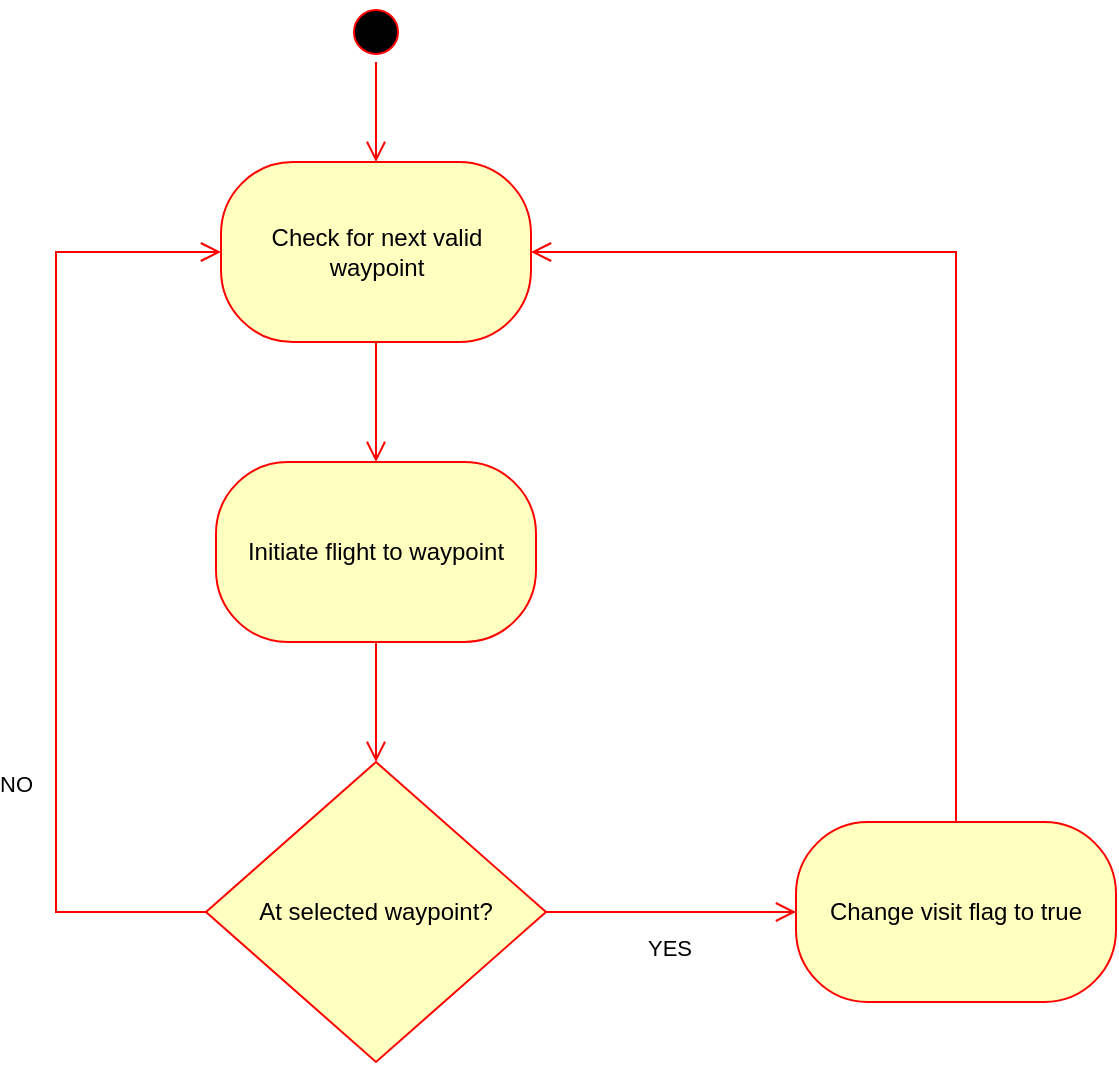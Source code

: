 <mxfile version="16.5.1" type="device"><diagram id="i3F4ti9gev00xGMFeUzN" name="Page-1"><mxGraphModel dx="1422" dy="780" grid="1" gridSize="10" guides="1" tooltips="1" connect="1" arrows="1" fold="1" page="1" pageScale="1" pageWidth="850" pageHeight="1100" math="0" shadow="0"><root><mxCell id="0"/><mxCell id="1" parent="0"/><mxCell id="HaXaQ5E0BjMqJWI1M5KT-2" value="" style="ellipse;html=1;shape=startState;fillColor=#000000;strokeColor=#ff0000;" vertex="1" parent="1"><mxGeometry x="225" y="60" width="30" height="30" as="geometry"/></mxCell><mxCell id="HaXaQ5E0BjMqJWI1M5KT-3" value="" style="edgeStyle=orthogonalEdgeStyle;html=1;verticalAlign=bottom;endArrow=open;endSize=8;strokeColor=#ff0000;rounded=0;entryX=0.5;entryY=0;entryDx=0;entryDy=0;" edge="1" source="HaXaQ5E0BjMqJWI1M5KT-2" parent="1" target="HaXaQ5E0BjMqJWI1M5KT-4"><mxGeometry relative="1" as="geometry"><mxPoint x="257.5" y="150" as="targetPoint"/></mxGeometry></mxCell><mxCell id="HaXaQ5E0BjMqJWI1M5KT-4" value="Check for next valid waypoint" style="rounded=1;whiteSpace=wrap;html=1;arcSize=40;fontColor=#000000;fillColor=#ffffc0;strokeColor=#ff0000;" vertex="1" parent="1"><mxGeometry x="162.5" y="140" width="155" height="90" as="geometry"/></mxCell><mxCell id="HaXaQ5E0BjMqJWI1M5KT-5" value="" style="edgeStyle=orthogonalEdgeStyle;html=1;verticalAlign=bottom;endArrow=open;endSize=8;strokeColor=#ff0000;rounded=0;entryX=0.5;entryY=0;entryDx=0;entryDy=0;" edge="1" source="HaXaQ5E0BjMqJWI1M5KT-4" parent="1" target="HaXaQ5E0BjMqJWI1M5KT-7"><mxGeometry relative="1" as="geometry"><mxPoint x="240.5" y="310" as="targetPoint"/></mxGeometry></mxCell><mxCell id="HaXaQ5E0BjMqJWI1M5KT-7" value="Initiate flight to waypoint" style="rounded=1;whiteSpace=wrap;html=1;arcSize=40;fontColor=#000000;fillColor=#ffffc0;strokeColor=#ff0000;" vertex="1" parent="1"><mxGeometry x="160" y="290" width="160" height="90" as="geometry"/></mxCell><mxCell id="HaXaQ5E0BjMqJWI1M5KT-8" value="" style="edgeStyle=orthogonalEdgeStyle;html=1;verticalAlign=bottom;endArrow=open;endSize=8;strokeColor=#ff0000;rounded=0;entryX=0.5;entryY=0;entryDx=0;entryDy=0;" edge="1" source="HaXaQ5E0BjMqJWI1M5KT-7" parent="1" target="HaXaQ5E0BjMqJWI1M5KT-28"><mxGeometry relative="1" as="geometry"><mxPoint x="240" y="460" as="targetPoint"/></mxGeometry></mxCell><mxCell id="HaXaQ5E0BjMqJWI1M5KT-28" value="At selected waypoint?" style="rhombus;whiteSpace=wrap;html=1;fillColor=#ffffc0;strokeColor=#ff0000;" vertex="1" parent="1"><mxGeometry x="155" y="440" width="170" height="150" as="geometry"/></mxCell><mxCell id="HaXaQ5E0BjMqJWI1M5KT-29" value="NO" style="edgeStyle=orthogonalEdgeStyle;html=1;align=left;verticalAlign=bottom;endArrow=open;endSize=8;strokeColor=#ff0000;rounded=0;exitX=0;exitY=0.5;exitDx=0;exitDy=0;entryX=0;entryY=0.5;entryDx=0;entryDy=0;" edge="1" source="HaXaQ5E0BjMqJWI1M5KT-28" parent="1" target="HaXaQ5E0BjMqJWI1M5KT-4"><mxGeometry x="-0.467" y="30" relative="1" as="geometry"><mxPoint x="100" y="230" as="targetPoint"/><Array as="points"><mxPoint x="80" y="515"/><mxPoint x="80" y="185"/></Array><mxPoint as="offset"/></mxGeometry></mxCell><mxCell id="HaXaQ5E0BjMqJWI1M5KT-30" value="YES" style="edgeStyle=orthogonalEdgeStyle;html=1;align=left;verticalAlign=top;endArrow=open;endSize=8;strokeColor=#ff0000;rounded=0;entryX=0;entryY=0.5;entryDx=0;entryDy=0;" edge="1" source="HaXaQ5E0BjMqJWI1M5KT-28" parent="1" target="HaXaQ5E0BjMqJWI1M5KT-31"><mxGeometry x="-0.217" y="-5" relative="1" as="geometry"><mxPoint x="440" y="515" as="targetPoint"/><mxPoint as="offset"/></mxGeometry></mxCell><mxCell id="HaXaQ5E0BjMqJWI1M5KT-31" value="Change visit flag to true" style="rounded=1;whiteSpace=wrap;html=1;arcSize=40;fontColor=#000000;fillColor=#ffffc0;strokeColor=#ff0000;" vertex="1" parent="1"><mxGeometry x="450" y="470" width="160" height="90" as="geometry"/></mxCell><mxCell id="HaXaQ5E0BjMqJWI1M5KT-32" value="" style="edgeStyle=orthogonalEdgeStyle;html=1;verticalAlign=bottom;endArrow=open;endSize=8;strokeColor=#ff0000;rounded=0;entryX=1;entryY=0.5;entryDx=0;entryDy=0;" edge="1" source="HaXaQ5E0BjMqJWI1M5KT-31" parent="1" target="HaXaQ5E0BjMqJWI1M5KT-4"><mxGeometry relative="1" as="geometry"><mxPoint x="420" y="420" as="targetPoint"/><Array as="points"><mxPoint x="530" y="185"/></Array></mxGeometry></mxCell></root></mxGraphModel></diagram></mxfile>